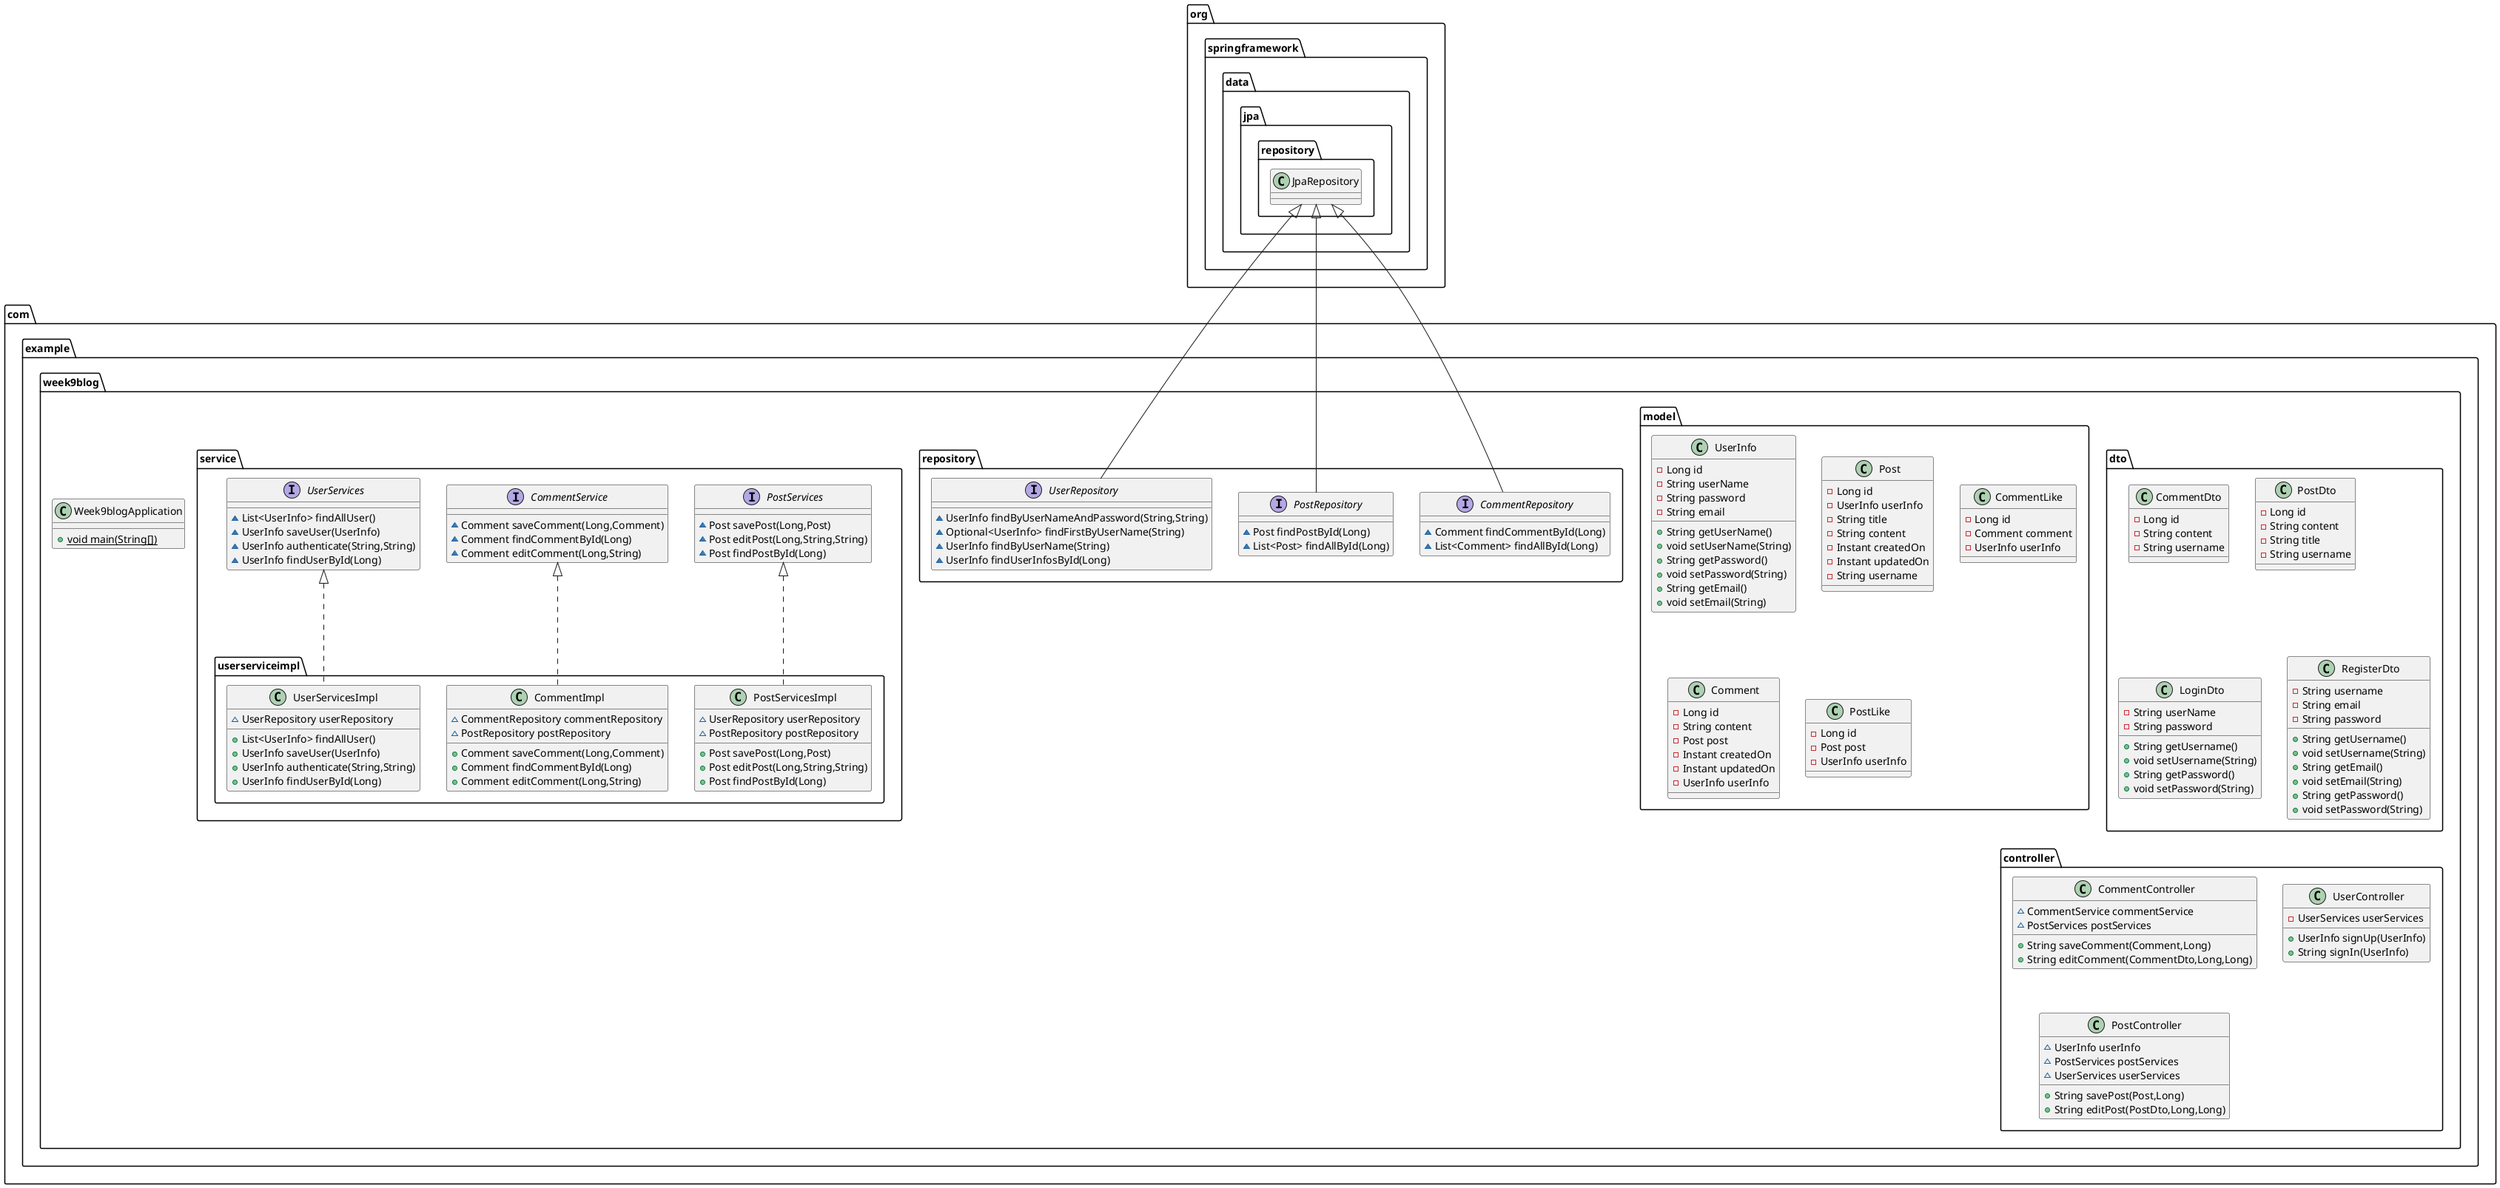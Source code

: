 @startuml
class com.example.week9blog.dto.CommentDto {
- Long id
- String content
- String username
}
class com.example.week9blog.model.UserInfo {
- Long id
- String userName
- String password
- String email
+ String getUserName()
+ void setUserName(String)
+ String getPassword()
+ void setPassword(String)
+ String getEmail()
+ void setEmail(String)
}
interface com.example.week9blog.repository.CommentRepository {
~ Comment findCommentById(Long)
~ List<Comment> findAllById(Long)
}
class com.example.week9blog.dto.PostDto {
- Long id
- String content
- String title
- String username
}
class com.example.week9blog.dto.LoginDto {
- String userName
- String password
+ String getUsername()
+ void setUsername(String)
+ String getPassword()
+ void setPassword(String)
}
class com.example.week9blog.model.Post {
- Long id
- UserInfo userInfo
- String title
- String content
- Instant createdOn
- Instant updatedOn
- String username
}
interface com.example.week9blog.service.PostServices {
~ Post savePost(Long,Post)
~ Post editPost(Long,String,String)
~ Post findPostById(Long)
}
interface com.example.week9blog.repository.PostRepository {
~ Post findPostById(Long)
~ List<Post> findAllById(Long)
}
interface com.example.week9blog.repository.UserRepository {
~ UserInfo findByUserNameAndPassword(String,String)
~ Optional<UserInfo> findFirstByUserName(String)
~ UserInfo findByUserName(String)
~ UserInfo findUserInfosById(Long)
}
class com.example.week9blog.controller.CommentController {
~ CommentService commentService
~ PostServices postServices
+ String saveComment(Comment,Long)
+ String editComment(CommentDto,Long,Long)
}
class com.example.week9blog.model.CommentLike {
- Long id
- Comment comment
- UserInfo userInfo
}
class com.example.week9blog.controller.UserController {
- UserServices userServices
+ UserInfo signUp(UserInfo)
+ String signIn(UserInfo)
}
class com.example.week9blog.service.userserviceimpl.UserServicesImpl {
~ UserRepository userRepository
+ List<UserInfo> findAllUser()
+ UserInfo saveUser(UserInfo)
+ UserInfo authenticate(String,String)
+ UserInfo findUserById(Long)
}
class com.example.week9blog.dto.RegisterDto {
- String username
- String email
- String password
+ String getUsername()
+ void setUsername(String)
+ String getEmail()
+ void setEmail(String)
+ String getPassword()
+ void setPassword(String)
}
class com.example.week9blog.service.userserviceimpl.CommentImpl {
~ CommentRepository commentRepository
~ PostRepository postRepository
+ Comment saveComment(Long,Comment)
+ Comment findCommentById(Long)
+ Comment editComment(Long,String)
}
interface com.example.week9blog.service.CommentService {
~ Comment saveComment(Long,Comment)
~ Comment findCommentById(Long)
~ Comment editComment(Long,String)
}
class com.example.week9blog.controller.PostController {
~ UserInfo userInfo
~ PostServices postServices
~ UserServices userServices
+ String savePost(Post,Long)
+ String editPost(PostDto,Long,Long)
}
class com.example.week9blog.model.Comment {
- Long id
- String content
- Post post
- Instant createdOn
- Instant updatedOn
- UserInfo userInfo
}
class com.example.week9blog.service.userserviceimpl.PostServicesImpl {
~ UserRepository userRepository
~ PostRepository postRepository
+ Post savePost(Long,Post)
+ Post editPost(Long,String,String)
+ Post findPostById(Long)
}
class com.example.week9blog.Week9blogApplication {
+ {static} void main(String[])
}
interface com.example.week9blog.service.UserServices {
~ List<UserInfo> findAllUser()
~ UserInfo saveUser(UserInfo)
~ UserInfo authenticate(String,String)
~ UserInfo findUserById(Long)
}
class com.example.week9blog.model.PostLike {
- Long id
- Post post
- UserInfo userInfo
}


org.springframework.data.jpa.repository.JpaRepository <|-- com.example.week9blog.repository.CommentRepository
org.springframework.data.jpa.repository.JpaRepository <|-- com.example.week9blog.repository.PostRepository
org.springframework.data.jpa.repository.JpaRepository <|-- com.example.week9blog.repository.UserRepository
com.example.week9blog.service.UserServices <|.. com.example.week9blog.service.userserviceimpl.UserServicesImpl
com.example.week9blog.service.CommentService <|.. com.example.week9blog.service.userserviceimpl.CommentImpl
com.example.week9blog.service.PostServices <|.. com.example.week9blog.service.userserviceimpl.PostServicesImpl
@enduml